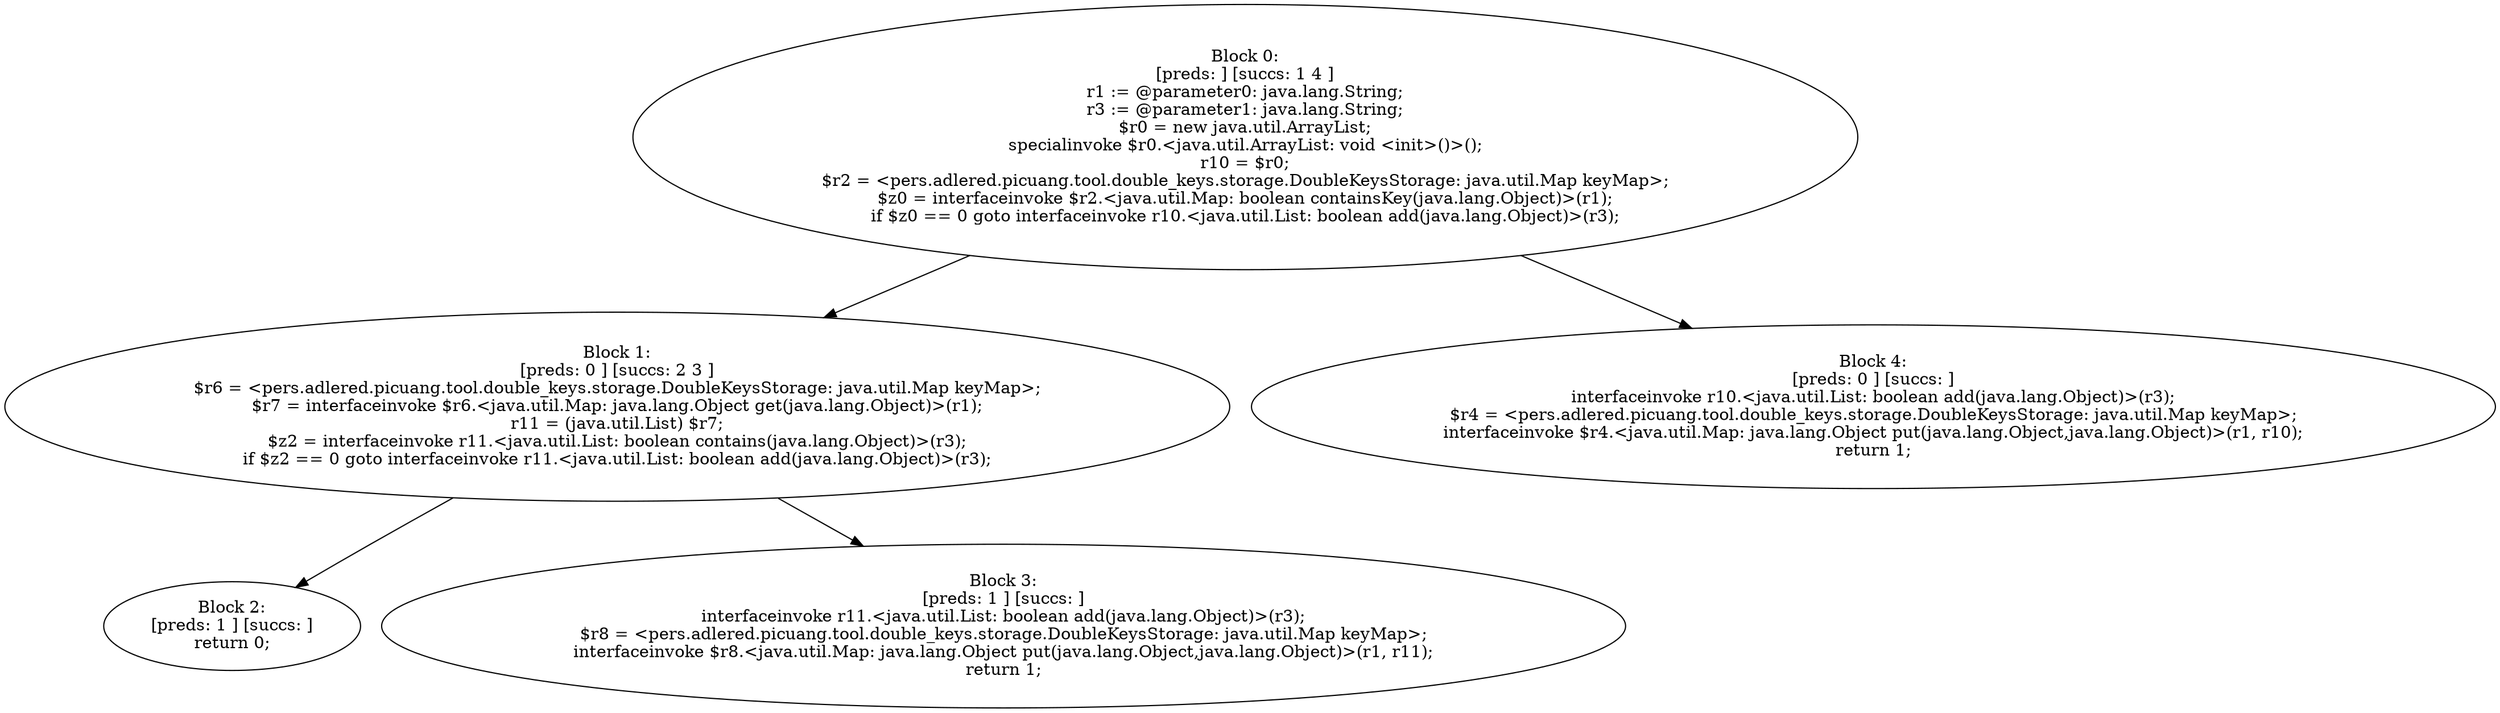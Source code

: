 digraph "unitGraph" {
    "Block 0:
[preds: ] [succs: 1 4 ]
r1 := @parameter0: java.lang.String;
r3 := @parameter1: java.lang.String;
$r0 = new java.util.ArrayList;
specialinvoke $r0.<java.util.ArrayList: void <init>()>();
r10 = $r0;
$r2 = <pers.adlered.picuang.tool.double_keys.storage.DoubleKeysStorage: java.util.Map keyMap>;
$z0 = interfaceinvoke $r2.<java.util.Map: boolean containsKey(java.lang.Object)>(r1);
if $z0 == 0 goto interfaceinvoke r10.<java.util.List: boolean add(java.lang.Object)>(r3);
"
    "Block 1:
[preds: 0 ] [succs: 2 3 ]
$r6 = <pers.adlered.picuang.tool.double_keys.storage.DoubleKeysStorage: java.util.Map keyMap>;
$r7 = interfaceinvoke $r6.<java.util.Map: java.lang.Object get(java.lang.Object)>(r1);
r11 = (java.util.List) $r7;
$z2 = interfaceinvoke r11.<java.util.List: boolean contains(java.lang.Object)>(r3);
if $z2 == 0 goto interfaceinvoke r11.<java.util.List: boolean add(java.lang.Object)>(r3);
"
    "Block 2:
[preds: 1 ] [succs: ]
return 0;
"
    "Block 3:
[preds: 1 ] [succs: ]
interfaceinvoke r11.<java.util.List: boolean add(java.lang.Object)>(r3);
$r8 = <pers.adlered.picuang.tool.double_keys.storage.DoubleKeysStorage: java.util.Map keyMap>;
interfaceinvoke $r8.<java.util.Map: java.lang.Object put(java.lang.Object,java.lang.Object)>(r1, r11);
return 1;
"
    "Block 4:
[preds: 0 ] [succs: ]
interfaceinvoke r10.<java.util.List: boolean add(java.lang.Object)>(r3);
$r4 = <pers.adlered.picuang.tool.double_keys.storage.DoubleKeysStorage: java.util.Map keyMap>;
interfaceinvoke $r4.<java.util.Map: java.lang.Object put(java.lang.Object,java.lang.Object)>(r1, r10);
return 1;
"
    "Block 0:
[preds: ] [succs: 1 4 ]
r1 := @parameter0: java.lang.String;
r3 := @parameter1: java.lang.String;
$r0 = new java.util.ArrayList;
specialinvoke $r0.<java.util.ArrayList: void <init>()>();
r10 = $r0;
$r2 = <pers.adlered.picuang.tool.double_keys.storage.DoubleKeysStorage: java.util.Map keyMap>;
$z0 = interfaceinvoke $r2.<java.util.Map: boolean containsKey(java.lang.Object)>(r1);
if $z0 == 0 goto interfaceinvoke r10.<java.util.List: boolean add(java.lang.Object)>(r3);
"->"Block 1:
[preds: 0 ] [succs: 2 3 ]
$r6 = <pers.adlered.picuang.tool.double_keys.storage.DoubleKeysStorage: java.util.Map keyMap>;
$r7 = interfaceinvoke $r6.<java.util.Map: java.lang.Object get(java.lang.Object)>(r1);
r11 = (java.util.List) $r7;
$z2 = interfaceinvoke r11.<java.util.List: boolean contains(java.lang.Object)>(r3);
if $z2 == 0 goto interfaceinvoke r11.<java.util.List: boolean add(java.lang.Object)>(r3);
";
    "Block 0:
[preds: ] [succs: 1 4 ]
r1 := @parameter0: java.lang.String;
r3 := @parameter1: java.lang.String;
$r0 = new java.util.ArrayList;
specialinvoke $r0.<java.util.ArrayList: void <init>()>();
r10 = $r0;
$r2 = <pers.adlered.picuang.tool.double_keys.storage.DoubleKeysStorage: java.util.Map keyMap>;
$z0 = interfaceinvoke $r2.<java.util.Map: boolean containsKey(java.lang.Object)>(r1);
if $z0 == 0 goto interfaceinvoke r10.<java.util.List: boolean add(java.lang.Object)>(r3);
"->"Block 4:
[preds: 0 ] [succs: ]
interfaceinvoke r10.<java.util.List: boolean add(java.lang.Object)>(r3);
$r4 = <pers.adlered.picuang.tool.double_keys.storage.DoubleKeysStorage: java.util.Map keyMap>;
interfaceinvoke $r4.<java.util.Map: java.lang.Object put(java.lang.Object,java.lang.Object)>(r1, r10);
return 1;
";
    "Block 1:
[preds: 0 ] [succs: 2 3 ]
$r6 = <pers.adlered.picuang.tool.double_keys.storage.DoubleKeysStorage: java.util.Map keyMap>;
$r7 = interfaceinvoke $r6.<java.util.Map: java.lang.Object get(java.lang.Object)>(r1);
r11 = (java.util.List) $r7;
$z2 = interfaceinvoke r11.<java.util.List: boolean contains(java.lang.Object)>(r3);
if $z2 == 0 goto interfaceinvoke r11.<java.util.List: boolean add(java.lang.Object)>(r3);
"->"Block 2:
[preds: 1 ] [succs: ]
return 0;
";
    "Block 1:
[preds: 0 ] [succs: 2 3 ]
$r6 = <pers.adlered.picuang.tool.double_keys.storage.DoubleKeysStorage: java.util.Map keyMap>;
$r7 = interfaceinvoke $r6.<java.util.Map: java.lang.Object get(java.lang.Object)>(r1);
r11 = (java.util.List) $r7;
$z2 = interfaceinvoke r11.<java.util.List: boolean contains(java.lang.Object)>(r3);
if $z2 == 0 goto interfaceinvoke r11.<java.util.List: boolean add(java.lang.Object)>(r3);
"->"Block 3:
[preds: 1 ] [succs: ]
interfaceinvoke r11.<java.util.List: boolean add(java.lang.Object)>(r3);
$r8 = <pers.adlered.picuang.tool.double_keys.storage.DoubleKeysStorage: java.util.Map keyMap>;
interfaceinvoke $r8.<java.util.Map: java.lang.Object put(java.lang.Object,java.lang.Object)>(r1, r11);
return 1;
";
}
